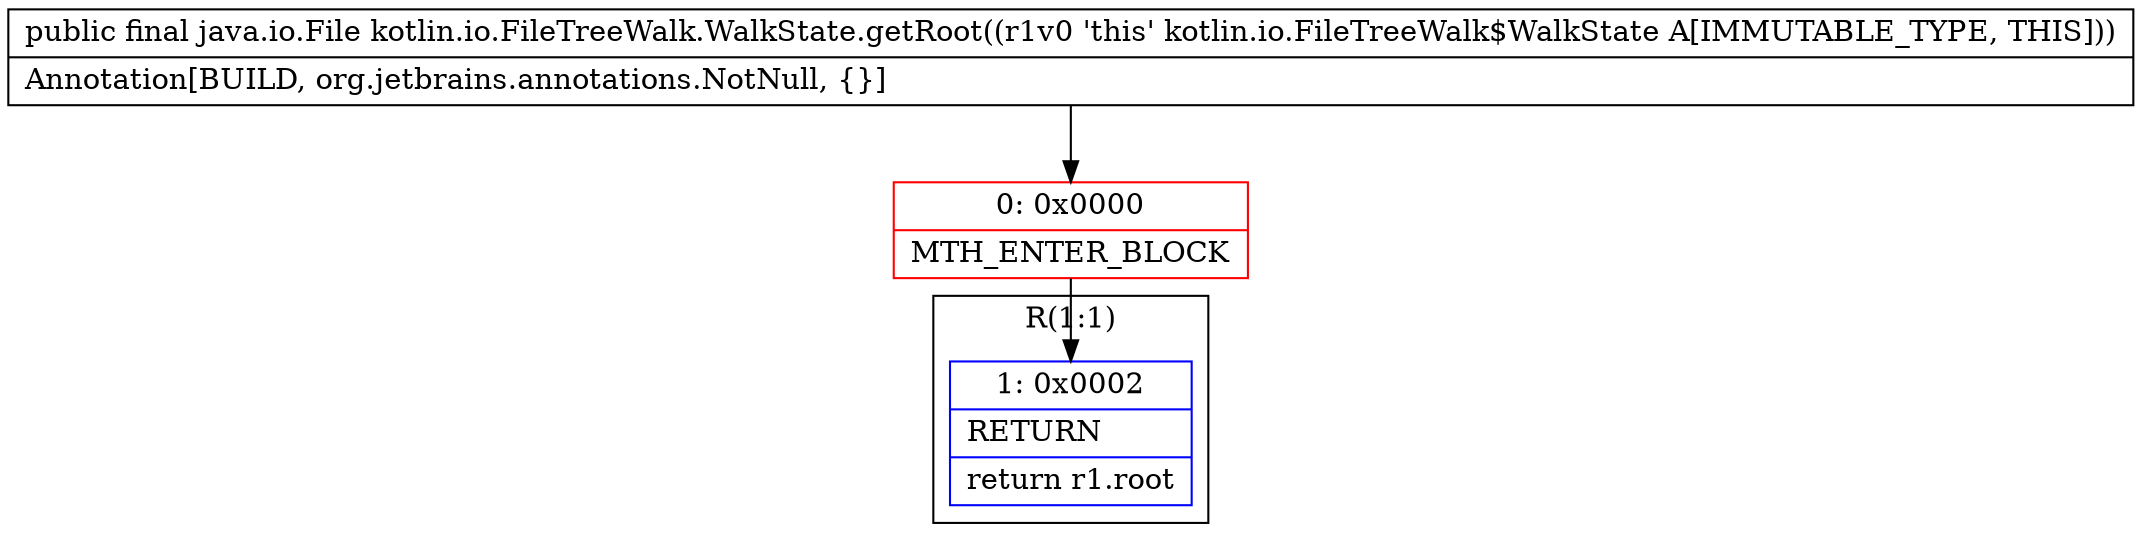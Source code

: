 digraph "CFG forkotlin.io.FileTreeWalk.WalkState.getRoot()Ljava\/io\/File;" {
subgraph cluster_Region_634150631 {
label = "R(1:1)";
node [shape=record,color=blue];
Node_1 [shape=record,label="{1\:\ 0x0002|RETURN\l|return r1.root\l}"];
}
Node_0 [shape=record,color=red,label="{0\:\ 0x0000|MTH_ENTER_BLOCK\l}"];
MethodNode[shape=record,label="{public final java.io.File kotlin.io.FileTreeWalk.WalkState.getRoot((r1v0 'this' kotlin.io.FileTreeWalk$WalkState A[IMMUTABLE_TYPE, THIS]))  | Annotation[BUILD, org.jetbrains.annotations.NotNull, \{\}]\l}"];
MethodNode -> Node_0;
Node_0 -> Node_1;
}

